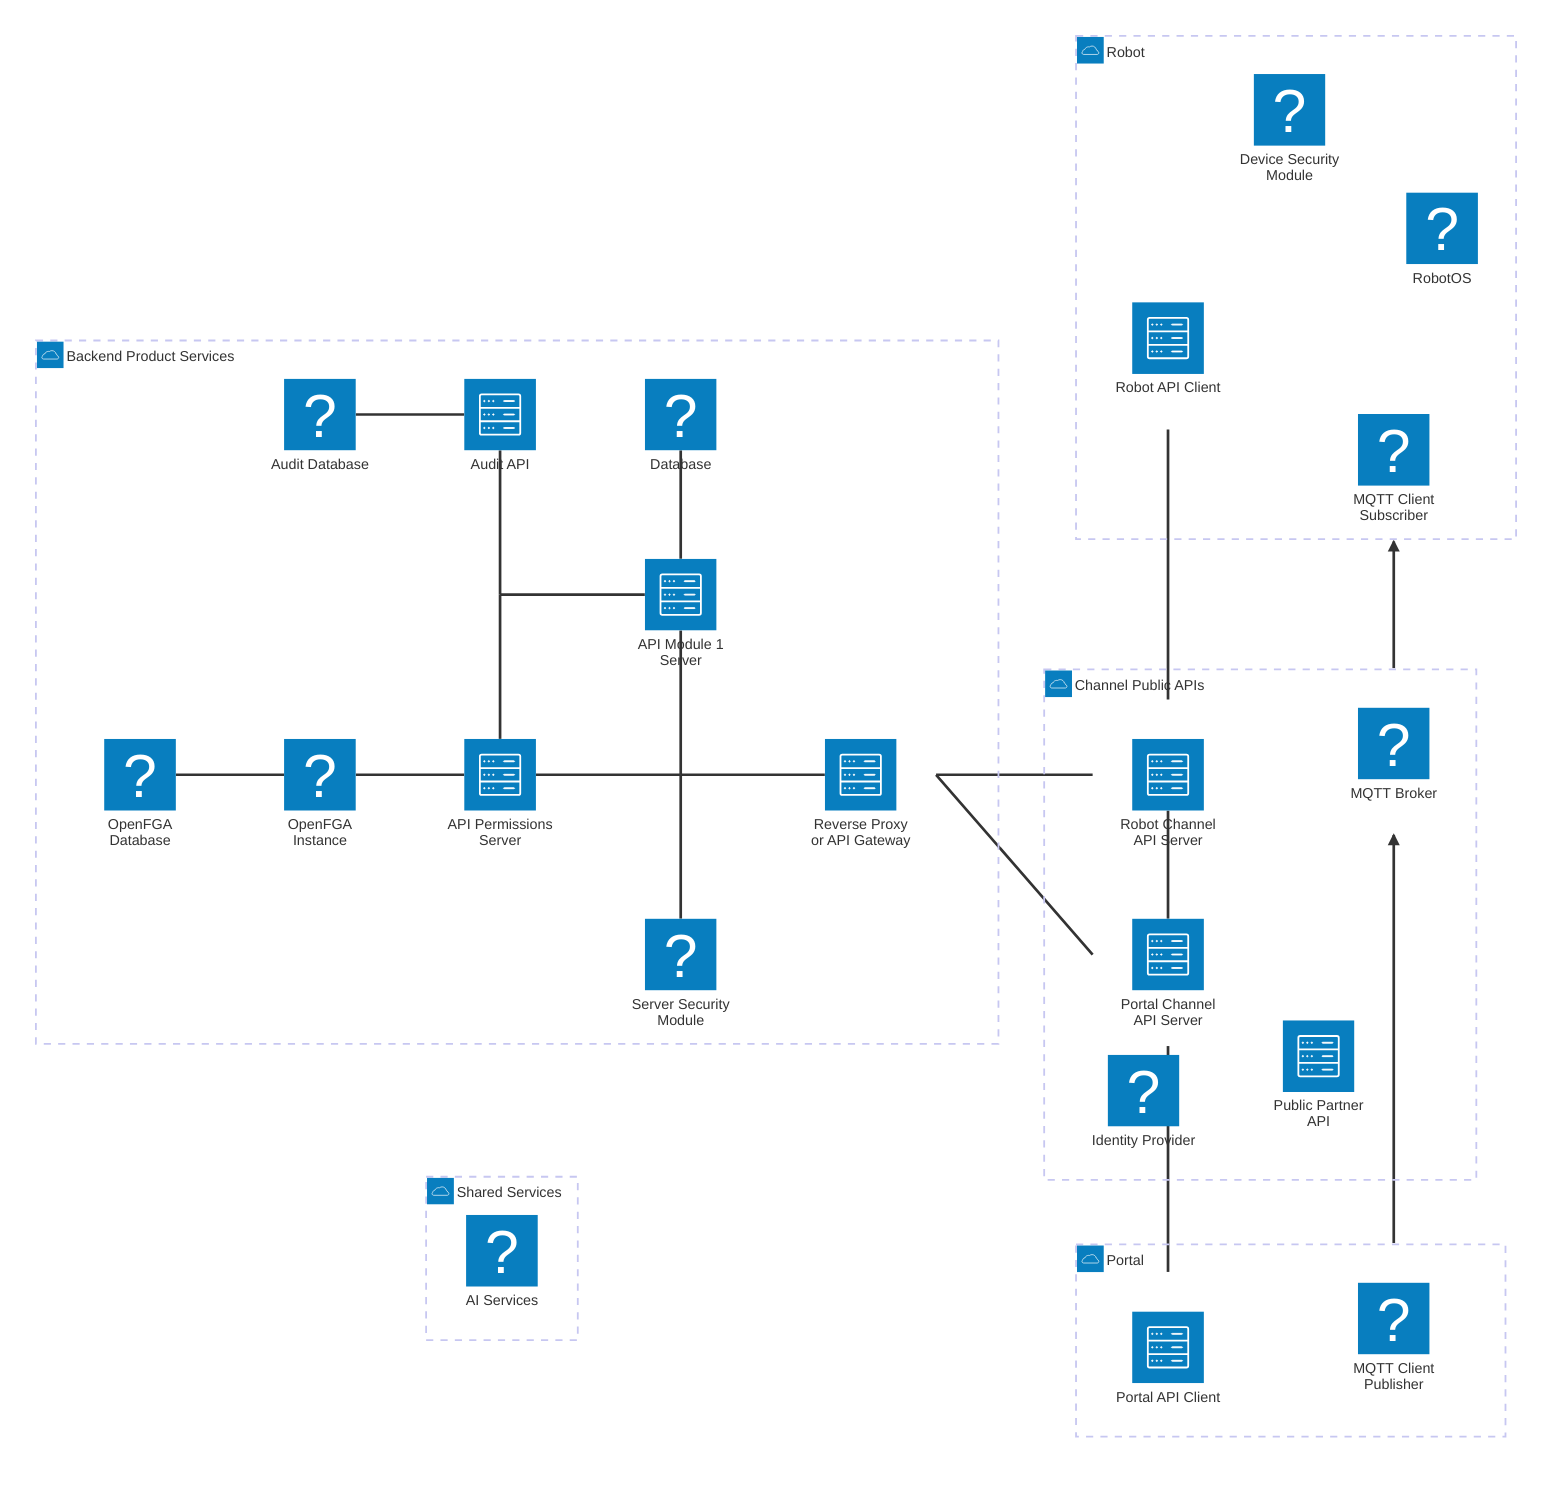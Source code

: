 architecture-beta
    group portal(cloud)[Portal]
    group robot(cloud)[Robot]    
    group channelApis(cloud)[Channel Public APIs]
    group backendProductServices(cloud)[Backend Product Services]
    group sharedServices(cloud)[Shared Services]
    
    %% Portal 
    service apiclientPortal(server)[Portal API Client] in portal
    service mqttClientPortal(logos:rabbitmq)[MQTT Client Publisher] in portal

    %% Robot 
    service apiclientRobot(server)[Robot API Client] in robot
    service robotOS(logos:ros)[RobotOS] in robot
    service mqttClientRobot(logos:rabbitmq)[MQTT Client Subscriber] in robot
    service deviceSecurityModule(logos:aws-secrets-manager)[Device Security Module] in robot

    %% Channel Public APIs 
    service portal-channel-api-Server(server)[Portal Channel API Server] in channelApis
    service robot-channel-api-Server(server)[Robot Channel API Server] in channelApis
    service mqttBroker(logos:aws-mq)[MQTT Broker] in channelApis
    service partnerAPI(server)[Public Partner API] in channelApis

    %% Backend Product Services
    service reverseProxy(server)[Reverse Proxy or API Gateway] in backendProductServices

    service api-module1-Server(server)[API Module 1 Server] in backendProductServices
    service db(logos:aws-aurora)[Database] in backendProductServices

    service api-permissions-Server(server)[API Permissions Server] in backendProductServices
    service openfga-Instance(logos:auth0)[OpenFGA Instance] in backendProductServices
    service open-fga-db(logos:aws-aurora)[OpenFGA Database] in backendProductServices

    service audit-api(server)[Audit API] in backendProductServices
    service audit-db(logos:aws-aurora)[Audit Database] in backendProductServices

    service serverSecurityModule(logos:aws-secrets-manager)[Server Security Module] in backendProductServices
    service idp(logos:oauth)[Identity Provider] in channelApis
    service openai(logos:openai)[AI Services] in sharedServices

    junction junctionRevProxy in backendProductServices
    junction junctionAudit in backendProductServices
    
    %% Client Modules
    %% apiclientPortal:R -- L:mqttClientPortal
    %% apiclientRobot:R -- L:mqttClientRobot

    %% MQTT Broker Services  
    mqttBroker{group}:B <-- T:mqttClientPortal{group}
    mqttBroker{group}:T --> B:mqttClientRobot{group}

    %% Channel APIs 
    portal-channel-api-Server:T -- B:robot-channel-api-Server
    portal-channel-api-Server{group}:B -- T:apiclientPortal{group}
    robot-channel-api-Server{group}:T -- B:apiclientRobot{group}
    
    %% Product Services
    reverseProxy{group}:R -- L:portal-channel-api-Server{group}
    reverseProxy{group}:R -- L:robot-channel-api-Server{group}
    
    reverseProxy:L -- R:junctionRevProxy 
    junctionRevProxy:T -- B:api-module1-Server 
    junctionRevProxy:L -- R:api-permissions-Server
    junctionRevProxy:B -- T:serverSecurityModule

    api-module1-Server:T -- B:db

    api-module1-Server:L -- R:junctionAudit
    api-permissions-Server:T --B:junctionAudit
    junctionAudit:T -- B:audit-api

    api-permissions-Server:L -- R:openfga-Instance
    openfga-Instance:L -- R:open-fga-db

    
    audit-api:L -- R:audit-db
